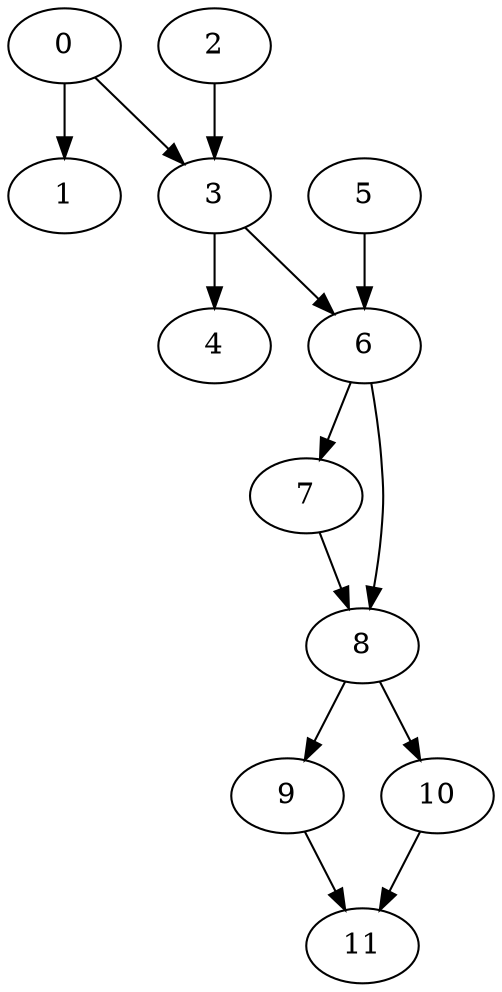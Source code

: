 digraph {
	0
	1
	2
	3
	4
	5
	6
	7
	8
	9
	10
	11
	2 -> 3
	0 -> 3
	3 -> 4
	3 -> 6
	5 -> 6
	6 -> 8
	7 -> 8
	8 -> 9
	9 -> 11
	10 -> 11
	0 -> 1
	6 -> 7
	8 -> 10
}
